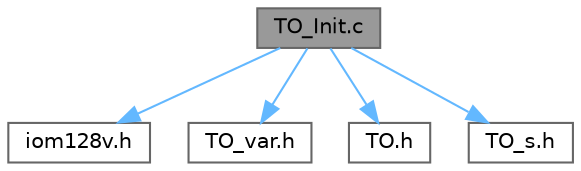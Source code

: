 digraph "TO_Init.c"
{
 // LATEX_PDF_SIZE
  bgcolor="transparent";
  edge [fontname=Helvetica,fontsize=10,labelfontname=Helvetica,labelfontsize=10];
  node [fontname=Helvetica,fontsize=10,shape=box,height=0.2,width=0.4];
  Node1 [label="TO_Init.c",height=0.2,width=0.4,color="gray40", fillcolor="grey60", style="filled", fontcolor="black",tooltip=" "];
  Node1 -> Node2 [color="steelblue1",style="solid"];
  Node2 [label="iom128v.h",height=0.2,width=0.4,color="grey40", fillcolor="white", style="filled",URL="$iom128v_8h.html",tooltip=" "];
  Node1 -> Node3 [color="steelblue1",style="solid"];
  Node3 [label="TO_var.h",height=0.2,width=0.4,color="grey40", fillcolor="white", style="filled",URL="$_t_o__var_8h.html",tooltip=" "];
  Node1 -> Node4 [color="steelblue1",style="solid"];
  Node4 [label="TO.h",height=0.2,width=0.4,color="grey40", fillcolor="white", style="filled",URL="$_t_o_8h.html",tooltip=" "];
  Node1 -> Node5 [color="steelblue1",style="solid"];
  Node5 [label="TO_s.h",height=0.2,width=0.4,color="grey40", fillcolor="white", style="filled",URL="$_t_o__s_8h.html",tooltip=" "];
}
